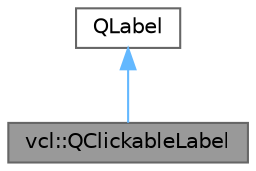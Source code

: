 digraph "vcl::QClickableLabel"
{
 // LATEX_PDF_SIZE
  bgcolor="transparent";
  edge [fontname=Helvetica,fontsize=10,labelfontname=Helvetica,labelfontsize=10];
  node [fontname=Helvetica,fontsize=10,shape=box,height=0.2,width=0.4];
  Node1 [label="vcl::QClickableLabel",height=0.2,width=0.4,color="gray40", fillcolor="grey60", style="filled", fontcolor="black",tooltip="The QClickableLabel class."];
  Node2 -> Node1 [dir="back",color="steelblue1",style="solid"];
  Node2 [label="QLabel",height=0.2,width=0.4,color="gray40", fillcolor="white", style="filled",tooltip=" "];
}
